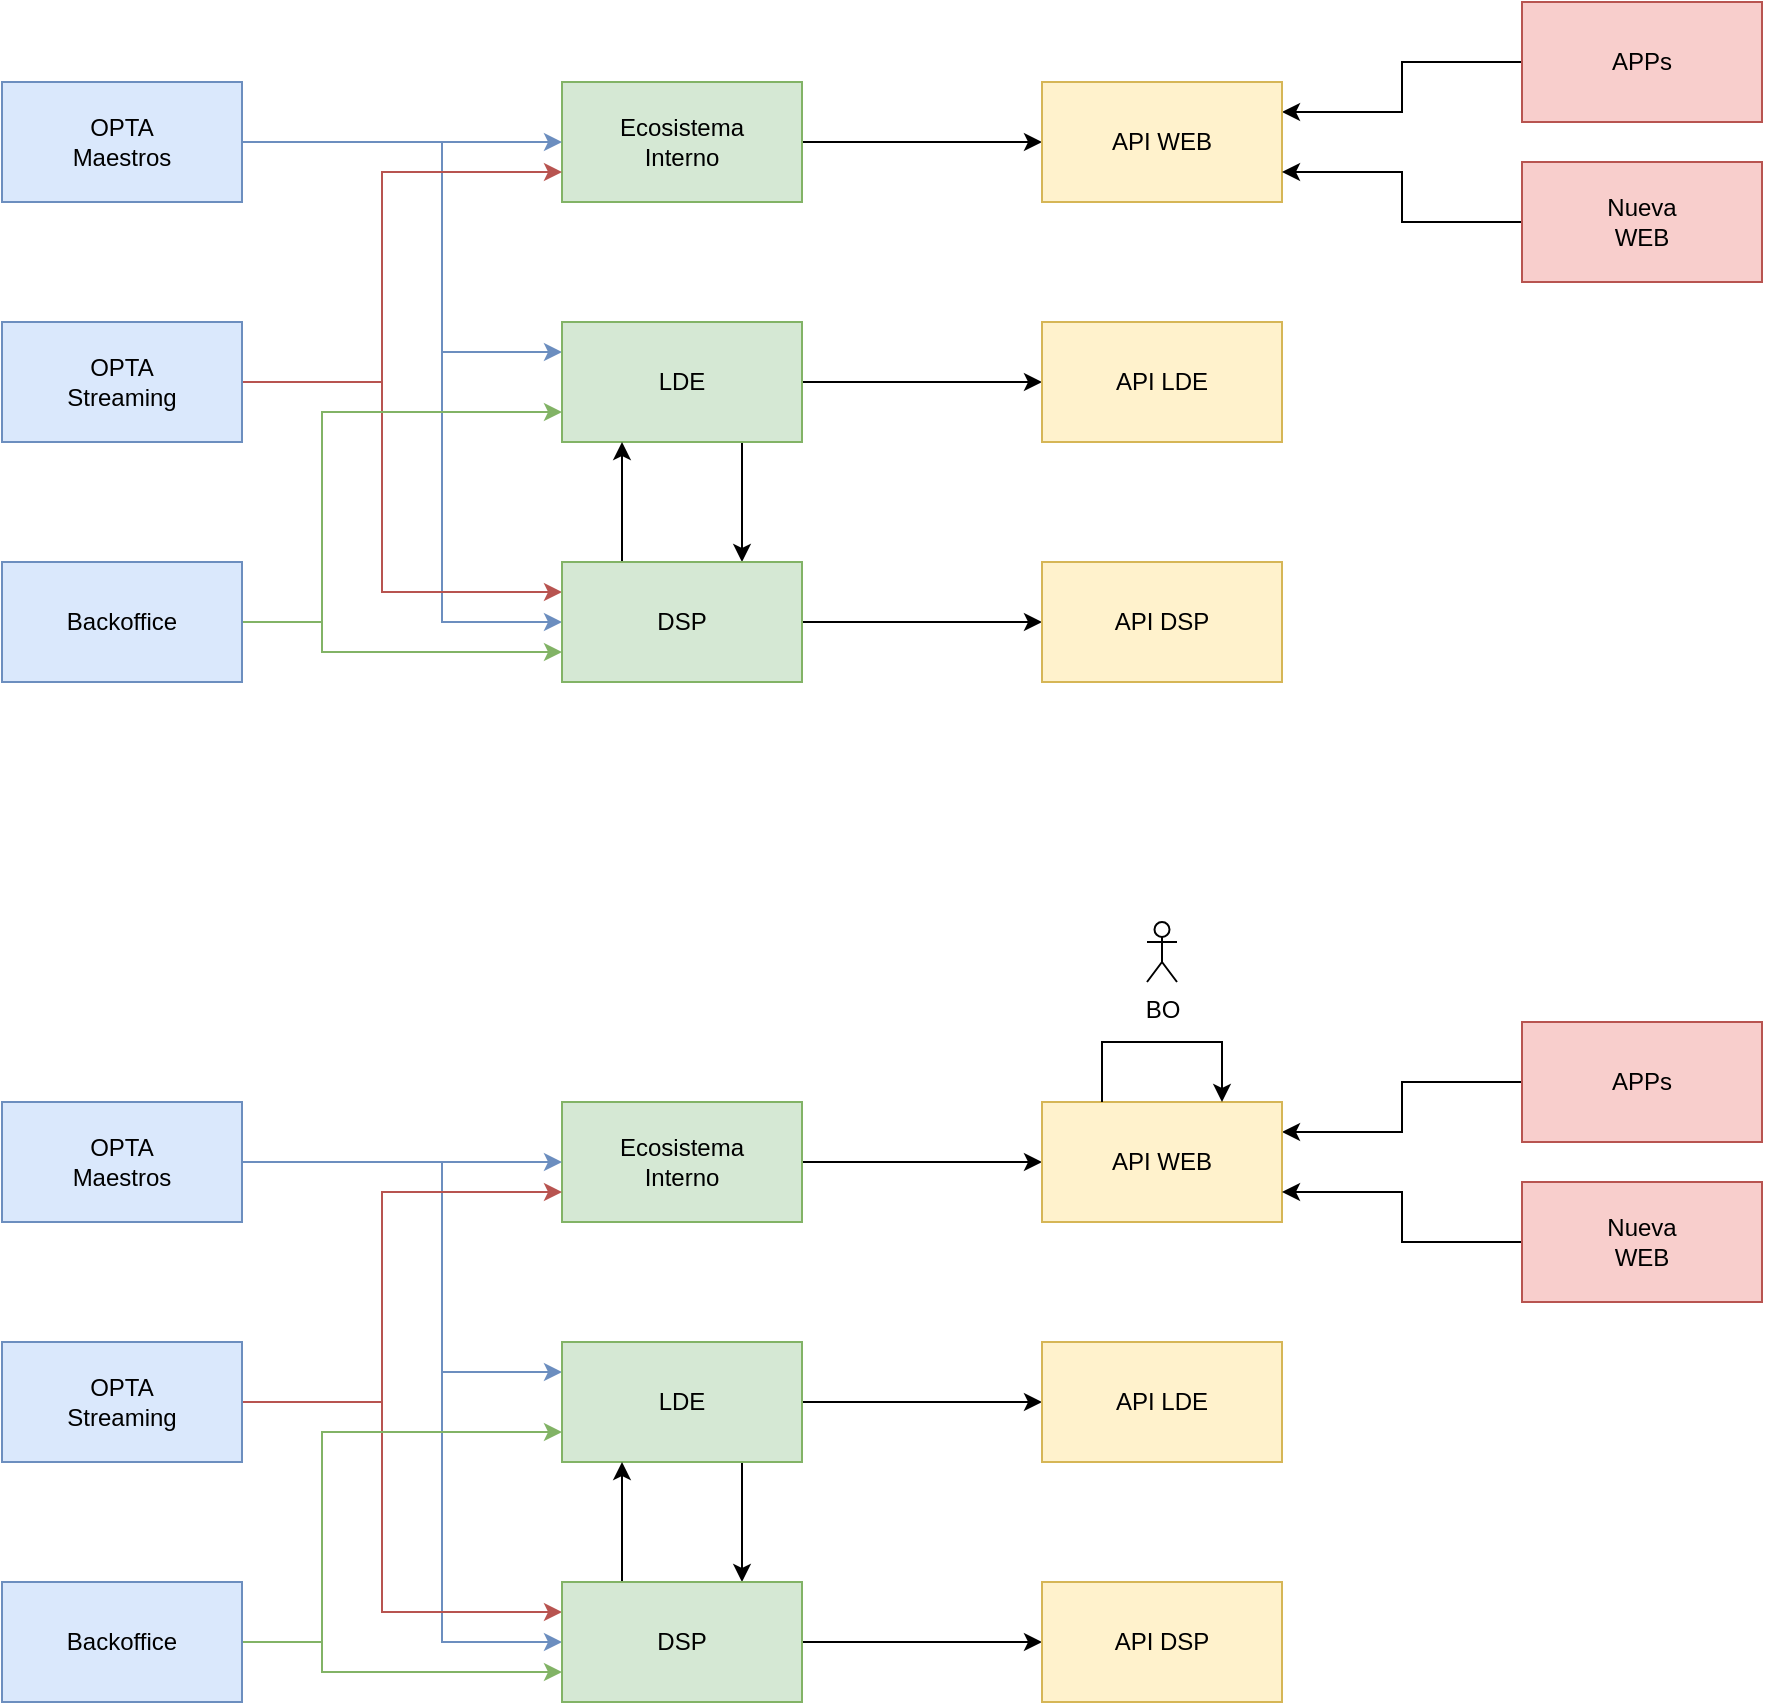 <mxfile version="10.7.7" type="github"><diagram id="LHsivkUOgNUUJiMmCGNN" name="Page-1"><mxGraphModel dx="1396" dy="716" grid="1" gridSize="10" guides="1" tooltips="1" connect="1" arrows="1" fold="1" page="1" pageScale="1" pageWidth="2336" pageHeight="1654" math="0" shadow="0"><root><mxCell id="0"/><mxCell id="1" parent="0"/><mxCell id="TjyyEjWZZy7XqdxX7_MF-12" style="edgeStyle=orthogonalEdgeStyle;rounded=0;orthogonalLoop=1;jettySize=auto;html=1;exitX=1;exitY=0.5;exitDx=0;exitDy=0;entryX=0;entryY=0.5;entryDx=0;entryDy=0;" parent="1" source="TjyyEjWZZy7XqdxX7_MF-1" target="TjyyEjWZZy7XqdxX7_MF-9" edge="1"><mxGeometry relative="1" as="geometry"><mxPoint x="800" y="320" as="targetPoint"/></mxGeometry></mxCell><mxCell id="TjyyEjWZZy7XqdxX7_MF-1" value="Ecosistema&lt;br&gt;Interno&lt;br&gt;" style="rounded=0;whiteSpace=wrap;html=1;fillColor=#d5e8d4;strokeColor=#82b366;" parent="1" vertex="1"><mxGeometry x="520" y="290" width="120" height="60" as="geometry"/></mxCell><mxCell id="TjyyEjWZZy7XqdxX7_MF-16" style="edgeStyle=orthogonalEdgeStyle;rounded=0;orthogonalLoop=1;jettySize=auto;html=1;exitX=1;exitY=0.5;exitDx=0;exitDy=0;entryX=0;entryY=0.5;entryDx=0;entryDy=0;fillColor=#dae8fc;strokeColor=#6c8ebf;" parent="1" source="TjyyEjWZZy7XqdxX7_MF-2" target="TjyyEjWZZy7XqdxX7_MF-1" edge="1"><mxGeometry relative="1" as="geometry"/></mxCell><mxCell id="TjyyEjWZZy7XqdxX7_MF-17" style="edgeStyle=orthogonalEdgeStyle;rounded=0;orthogonalLoop=1;jettySize=auto;html=1;exitX=1;exitY=0.5;exitDx=0;exitDy=0;entryX=0;entryY=0.25;entryDx=0;entryDy=0;fillColor=#dae8fc;strokeColor=#6c8ebf;" parent="1" source="TjyyEjWZZy7XqdxX7_MF-2" target="TjyyEjWZZy7XqdxX7_MF-4" edge="1"><mxGeometry relative="1" as="geometry"><Array as="points"><mxPoint x="460" y="320"/><mxPoint x="460" y="425"/></Array></mxGeometry></mxCell><mxCell id="TjyyEjWZZy7XqdxX7_MF-18" style="edgeStyle=orthogonalEdgeStyle;rounded=0;orthogonalLoop=1;jettySize=auto;html=1;exitX=1;exitY=0.5;exitDx=0;exitDy=0;entryX=0;entryY=0.5;entryDx=0;entryDy=0;fillColor=#dae8fc;strokeColor=#6c8ebf;" parent="1" source="TjyyEjWZZy7XqdxX7_MF-2" target="TjyyEjWZZy7XqdxX7_MF-6" edge="1"><mxGeometry relative="1" as="geometry"><Array as="points"><mxPoint x="460" y="320"/><mxPoint x="460" y="560"/></Array></mxGeometry></mxCell><mxCell id="TjyyEjWZZy7XqdxX7_MF-2" value="OPTA&lt;br&gt;Maestros&lt;br&gt;" style="rounded=0;whiteSpace=wrap;html=1;fillColor=#dae8fc;strokeColor=#6c8ebf;" parent="1" vertex="1"><mxGeometry x="240" y="290" width="120" height="60" as="geometry"/></mxCell><mxCell id="TjyyEjWZZy7XqdxX7_MF-19" style="edgeStyle=orthogonalEdgeStyle;rounded=0;orthogonalLoop=1;jettySize=auto;html=1;exitX=1;exitY=0.5;exitDx=0;exitDy=0;entryX=0;entryY=0.75;entryDx=0;entryDy=0;fillColor=#f8cecc;strokeColor=#b85450;" parent="1" source="TjyyEjWZZy7XqdxX7_MF-3" target="TjyyEjWZZy7XqdxX7_MF-1" edge="1"><mxGeometry relative="1" as="geometry"><Array as="points"><mxPoint x="430" y="440"/><mxPoint x="430" y="335"/></Array></mxGeometry></mxCell><mxCell id="TjyyEjWZZy7XqdxX7_MF-20" style="edgeStyle=orthogonalEdgeStyle;rounded=0;orthogonalLoop=1;jettySize=auto;html=1;exitX=1;exitY=0.5;exitDx=0;exitDy=0;entryX=0;entryY=0.25;entryDx=0;entryDy=0;fillColor=#f8cecc;strokeColor=#b85450;" parent="1" source="TjyyEjWZZy7XqdxX7_MF-3" target="TjyyEjWZZy7XqdxX7_MF-6" edge="1"><mxGeometry relative="1" as="geometry"><Array as="points"><mxPoint x="430" y="440"/><mxPoint x="430" y="545"/></Array></mxGeometry></mxCell><mxCell id="TjyyEjWZZy7XqdxX7_MF-3" value="OPTA&lt;br&gt;Streaming&lt;br&gt;" style="rounded=0;whiteSpace=wrap;html=1;fillColor=#dae8fc;strokeColor=#6c8ebf;" parent="1" vertex="1"><mxGeometry x="240" y="410" width="120" height="60" as="geometry"/></mxCell><mxCell id="TjyyEjWZZy7XqdxX7_MF-23" style="edgeStyle=orthogonalEdgeStyle;rounded=0;orthogonalLoop=1;jettySize=auto;html=1;exitX=1;exitY=0.5;exitDx=0;exitDy=0;entryX=0;entryY=0.5;entryDx=0;entryDy=0;" parent="1" source="TjyyEjWZZy7XqdxX7_MF-4" target="TjyyEjWZZy7XqdxX7_MF-10" edge="1"><mxGeometry relative="1" as="geometry"/></mxCell><mxCell id="TjyyEjWZZy7XqdxX7_MF-26" style="edgeStyle=orthogonalEdgeStyle;rounded=0;orthogonalLoop=1;jettySize=auto;html=1;exitX=0.75;exitY=1;exitDx=0;exitDy=0;entryX=0.75;entryY=0;entryDx=0;entryDy=0;" parent="1" source="TjyyEjWZZy7XqdxX7_MF-4" target="TjyyEjWZZy7XqdxX7_MF-6" edge="1"><mxGeometry relative="1" as="geometry"/></mxCell><mxCell id="TjyyEjWZZy7XqdxX7_MF-4" value="LDE&lt;br&gt;" style="rounded=0;whiteSpace=wrap;html=1;fillColor=#d5e8d4;strokeColor=#82b366;" parent="1" vertex="1"><mxGeometry x="520" y="410" width="120" height="60" as="geometry"/></mxCell><mxCell id="TjyyEjWZZy7XqdxX7_MF-24" style="edgeStyle=orthogonalEdgeStyle;rounded=0;orthogonalLoop=1;jettySize=auto;html=1;exitX=1;exitY=0.5;exitDx=0;exitDy=0;entryX=0;entryY=0.5;entryDx=0;entryDy=0;" parent="1" source="TjyyEjWZZy7XqdxX7_MF-6" target="TjyyEjWZZy7XqdxX7_MF-11" edge="1"><mxGeometry relative="1" as="geometry"/></mxCell><mxCell id="TjyyEjWZZy7XqdxX7_MF-27" style="edgeStyle=orthogonalEdgeStyle;rounded=0;orthogonalLoop=1;jettySize=auto;html=1;exitX=0.25;exitY=0;exitDx=0;exitDy=0;entryX=0.25;entryY=1;entryDx=0;entryDy=0;" parent="1" source="TjyyEjWZZy7XqdxX7_MF-6" target="TjyyEjWZZy7XqdxX7_MF-4" edge="1"><mxGeometry relative="1" as="geometry"/></mxCell><mxCell id="TjyyEjWZZy7XqdxX7_MF-6" value="DSP&lt;br&gt;" style="rounded=0;whiteSpace=wrap;html=1;fillColor=#d5e8d4;strokeColor=#82b366;" parent="1" vertex="1"><mxGeometry x="520" y="530" width="120" height="60" as="geometry"/></mxCell><mxCell id="TjyyEjWZZy7XqdxX7_MF-21" style="edgeStyle=orthogonalEdgeStyle;rounded=0;orthogonalLoop=1;jettySize=auto;html=1;exitX=1;exitY=0.5;exitDx=0;exitDy=0;entryX=0;entryY=0.75;entryDx=0;entryDy=0;fillColor=#d5e8d4;strokeColor=#82b366;" parent="1" source="TjyyEjWZZy7XqdxX7_MF-7" target="TjyyEjWZZy7XqdxX7_MF-6" edge="1"><mxGeometry relative="1" as="geometry"><Array as="points"><mxPoint x="400" y="560"/><mxPoint x="400" y="575"/></Array></mxGeometry></mxCell><mxCell id="TjyyEjWZZy7XqdxX7_MF-22" style="edgeStyle=orthogonalEdgeStyle;rounded=0;orthogonalLoop=1;jettySize=auto;html=1;exitX=1;exitY=0.5;exitDx=0;exitDy=0;entryX=0;entryY=0.75;entryDx=0;entryDy=0;fillColor=#d5e8d4;strokeColor=#82b366;" parent="1" source="TjyyEjWZZy7XqdxX7_MF-7" target="TjyyEjWZZy7XqdxX7_MF-4" edge="1"><mxGeometry relative="1" as="geometry"><Array as="points"><mxPoint x="400" y="560"/><mxPoint x="400" y="455"/></Array></mxGeometry></mxCell><mxCell id="TjyyEjWZZy7XqdxX7_MF-7" value="Backoffice&lt;br&gt;" style="rounded=0;whiteSpace=wrap;html=1;fillColor=#dae8fc;strokeColor=#6c8ebf;" parent="1" vertex="1"><mxGeometry x="240" y="530" width="120" height="60" as="geometry"/></mxCell><mxCell id="TjyyEjWZZy7XqdxX7_MF-14" style="edgeStyle=orthogonalEdgeStyle;rounded=0;orthogonalLoop=1;jettySize=auto;html=1;exitX=0;exitY=0.5;exitDx=0;exitDy=0;entryX=1;entryY=0.25;entryDx=0;entryDy=0;" parent="1" source="TjyyEjWZZy7XqdxX7_MF-8" target="TjyyEjWZZy7XqdxX7_MF-9" edge="1"><mxGeometry relative="1" as="geometry"/></mxCell><mxCell id="TjyyEjWZZy7XqdxX7_MF-8" value="APPs&lt;br&gt;" style="rounded=0;whiteSpace=wrap;html=1;fillColor=#f8cecc;strokeColor=#b85450;" parent="1" vertex="1"><mxGeometry x="1000" y="250" width="120" height="60" as="geometry"/></mxCell><mxCell id="TjyyEjWZZy7XqdxX7_MF-9" value="API WEB&lt;br&gt;" style="rounded=0;whiteSpace=wrap;html=1;fillColor=#fff2cc;strokeColor=#d6b656;" parent="1" vertex="1"><mxGeometry x="760" y="290" width="120" height="60" as="geometry"/></mxCell><mxCell id="TjyyEjWZZy7XqdxX7_MF-10" value="API LDE&lt;br&gt;" style="rounded=0;whiteSpace=wrap;html=1;fillColor=#fff2cc;strokeColor=#d6b656;" parent="1" vertex="1"><mxGeometry x="760" y="410" width="120" height="60" as="geometry"/></mxCell><mxCell id="TjyyEjWZZy7XqdxX7_MF-11" value="API DSP&lt;br&gt;" style="rounded=0;whiteSpace=wrap;html=1;fillColor=#fff2cc;strokeColor=#d6b656;" parent="1" vertex="1"><mxGeometry x="760" y="530" width="120" height="60" as="geometry"/></mxCell><mxCell id="TjyyEjWZZy7XqdxX7_MF-29" style="edgeStyle=orthogonalEdgeStyle;rounded=0;orthogonalLoop=1;jettySize=auto;html=1;exitX=0;exitY=0.5;exitDx=0;exitDy=0;entryX=1;entryY=0.75;entryDx=0;entryDy=0;" parent="1" source="TjyyEjWZZy7XqdxX7_MF-28" target="TjyyEjWZZy7XqdxX7_MF-9" edge="1"><mxGeometry relative="1" as="geometry"/></mxCell><mxCell id="TjyyEjWZZy7XqdxX7_MF-28" value="Nueva&lt;br&gt;WEB&lt;br&gt;" style="rounded=0;whiteSpace=wrap;html=1;fillColor=#f8cecc;strokeColor=#b85450;" parent="1" vertex="1"><mxGeometry x="1000" y="330" width="120" height="60" as="geometry"/></mxCell><mxCell id="gYBD2t718kt2oSgxCIuQ-1" style="edgeStyle=orthogonalEdgeStyle;rounded=0;orthogonalLoop=1;jettySize=auto;html=1;exitX=1;exitY=0.5;exitDx=0;exitDy=0;entryX=0;entryY=0.5;entryDx=0;entryDy=0;" edge="1" parent="1" source="gYBD2t718kt2oSgxCIuQ-2" target="gYBD2t718kt2oSgxCIuQ-21"><mxGeometry relative="1" as="geometry"><mxPoint x="800" y="830" as="targetPoint"/></mxGeometry></mxCell><mxCell id="gYBD2t718kt2oSgxCIuQ-2" value="Ecosistema&lt;br&gt;Interno&lt;br&gt;" style="rounded=0;whiteSpace=wrap;html=1;fillColor=#d5e8d4;strokeColor=#82b366;" vertex="1" parent="1"><mxGeometry x="520" y="800" width="120" height="60" as="geometry"/></mxCell><mxCell id="gYBD2t718kt2oSgxCIuQ-3" style="edgeStyle=orthogonalEdgeStyle;rounded=0;orthogonalLoop=1;jettySize=auto;html=1;exitX=1;exitY=0.5;exitDx=0;exitDy=0;entryX=0;entryY=0.5;entryDx=0;entryDy=0;fillColor=#dae8fc;strokeColor=#6c8ebf;" edge="1" parent="1" source="gYBD2t718kt2oSgxCIuQ-6" target="gYBD2t718kt2oSgxCIuQ-2"><mxGeometry relative="1" as="geometry"/></mxCell><mxCell id="gYBD2t718kt2oSgxCIuQ-4" style="edgeStyle=orthogonalEdgeStyle;rounded=0;orthogonalLoop=1;jettySize=auto;html=1;exitX=1;exitY=0.5;exitDx=0;exitDy=0;entryX=0;entryY=0.25;entryDx=0;entryDy=0;fillColor=#dae8fc;strokeColor=#6c8ebf;" edge="1" parent="1" source="gYBD2t718kt2oSgxCIuQ-6" target="gYBD2t718kt2oSgxCIuQ-12"><mxGeometry relative="1" as="geometry"><Array as="points"><mxPoint x="460" y="830"/><mxPoint x="460" y="935"/></Array></mxGeometry></mxCell><mxCell id="gYBD2t718kt2oSgxCIuQ-5" style="edgeStyle=orthogonalEdgeStyle;rounded=0;orthogonalLoop=1;jettySize=auto;html=1;exitX=1;exitY=0.5;exitDx=0;exitDy=0;entryX=0;entryY=0.5;entryDx=0;entryDy=0;fillColor=#dae8fc;strokeColor=#6c8ebf;" edge="1" parent="1" source="gYBD2t718kt2oSgxCIuQ-6" target="gYBD2t718kt2oSgxCIuQ-15"><mxGeometry relative="1" as="geometry"><Array as="points"><mxPoint x="460" y="830"/><mxPoint x="460" y="1070"/></Array></mxGeometry></mxCell><mxCell id="gYBD2t718kt2oSgxCIuQ-6" value="OPTA&lt;br&gt;Maestros&lt;br&gt;" style="rounded=0;whiteSpace=wrap;html=1;fillColor=#dae8fc;strokeColor=#6c8ebf;" vertex="1" parent="1"><mxGeometry x="240" y="800" width="120" height="60" as="geometry"/></mxCell><mxCell id="gYBD2t718kt2oSgxCIuQ-7" style="edgeStyle=orthogonalEdgeStyle;rounded=0;orthogonalLoop=1;jettySize=auto;html=1;exitX=1;exitY=0.5;exitDx=0;exitDy=0;entryX=0;entryY=0.75;entryDx=0;entryDy=0;fillColor=#f8cecc;strokeColor=#b85450;" edge="1" parent="1" source="gYBD2t718kt2oSgxCIuQ-9" target="gYBD2t718kt2oSgxCIuQ-2"><mxGeometry relative="1" as="geometry"><Array as="points"><mxPoint x="430" y="950"/><mxPoint x="430" y="845"/></Array></mxGeometry></mxCell><mxCell id="gYBD2t718kt2oSgxCIuQ-8" style="edgeStyle=orthogonalEdgeStyle;rounded=0;orthogonalLoop=1;jettySize=auto;html=1;exitX=1;exitY=0.5;exitDx=0;exitDy=0;entryX=0;entryY=0.25;entryDx=0;entryDy=0;fillColor=#f8cecc;strokeColor=#b85450;" edge="1" parent="1" source="gYBD2t718kt2oSgxCIuQ-9" target="gYBD2t718kt2oSgxCIuQ-15"><mxGeometry relative="1" as="geometry"><Array as="points"><mxPoint x="430" y="950"/><mxPoint x="430" y="1055"/></Array></mxGeometry></mxCell><mxCell id="gYBD2t718kt2oSgxCIuQ-9" value="OPTA&lt;br&gt;Streaming&lt;br&gt;" style="rounded=0;whiteSpace=wrap;html=1;fillColor=#dae8fc;strokeColor=#6c8ebf;" vertex="1" parent="1"><mxGeometry x="240" y="920" width="120" height="60" as="geometry"/></mxCell><mxCell id="gYBD2t718kt2oSgxCIuQ-10" style="edgeStyle=orthogonalEdgeStyle;rounded=0;orthogonalLoop=1;jettySize=auto;html=1;exitX=1;exitY=0.5;exitDx=0;exitDy=0;entryX=0;entryY=0.5;entryDx=0;entryDy=0;" edge="1" parent="1" source="gYBD2t718kt2oSgxCIuQ-12" target="gYBD2t718kt2oSgxCIuQ-22"><mxGeometry relative="1" as="geometry"/></mxCell><mxCell id="gYBD2t718kt2oSgxCIuQ-11" style="edgeStyle=orthogonalEdgeStyle;rounded=0;orthogonalLoop=1;jettySize=auto;html=1;exitX=0.75;exitY=1;exitDx=0;exitDy=0;entryX=0.75;entryY=0;entryDx=0;entryDy=0;" edge="1" parent="1" source="gYBD2t718kt2oSgxCIuQ-12" target="gYBD2t718kt2oSgxCIuQ-15"><mxGeometry relative="1" as="geometry"/></mxCell><mxCell id="gYBD2t718kt2oSgxCIuQ-12" value="LDE&lt;br&gt;" style="rounded=0;whiteSpace=wrap;html=1;fillColor=#d5e8d4;strokeColor=#82b366;" vertex="1" parent="1"><mxGeometry x="520" y="920" width="120" height="60" as="geometry"/></mxCell><mxCell id="gYBD2t718kt2oSgxCIuQ-13" style="edgeStyle=orthogonalEdgeStyle;rounded=0;orthogonalLoop=1;jettySize=auto;html=1;exitX=1;exitY=0.5;exitDx=0;exitDy=0;entryX=0;entryY=0.5;entryDx=0;entryDy=0;" edge="1" parent="1" source="gYBD2t718kt2oSgxCIuQ-15" target="gYBD2t718kt2oSgxCIuQ-23"><mxGeometry relative="1" as="geometry"/></mxCell><mxCell id="gYBD2t718kt2oSgxCIuQ-14" style="edgeStyle=orthogonalEdgeStyle;rounded=0;orthogonalLoop=1;jettySize=auto;html=1;exitX=0.25;exitY=0;exitDx=0;exitDy=0;entryX=0.25;entryY=1;entryDx=0;entryDy=0;" edge="1" parent="1" source="gYBD2t718kt2oSgxCIuQ-15" target="gYBD2t718kt2oSgxCIuQ-12"><mxGeometry relative="1" as="geometry"/></mxCell><mxCell id="gYBD2t718kt2oSgxCIuQ-15" value="DSP&lt;br&gt;" style="rounded=0;whiteSpace=wrap;html=1;fillColor=#d5e8d4;strokeColor=#82b366;" vertex="1" parent="1"><mxGeometry x="520" y="1040" width="120" height="60" as="geometry"/></mxCell><mxCell id="gYBD2t718kt2oSgxCIuQ-16" style="edgeStyle=orthogonalEdgeStyle;rounded=0;orthogonalLoop=1;jettySize=auto;html=1;exitX=1;exitY=0.5;exitDx=0;exitDy=0;entryX=0;entryY=0.75;entryDx=0;entryDy=0;fillColor=#d5e8d4;strokeColor=#82b366;" edge="1" parent="1" source="gYBD2t718kt2oSgxCIuQ-18" target="gYBD2t718kt2oSgxCIuQ-15"><mxGeometry relative="1" as="geometry"><Array as="points"><mxPoint x="400" y="1070"/><mxPoint x="400" y="1085"/></Array></mxGeometry></mxCell><mxCell id="gYBD2t718kt2oSgxCIuQ-17" style="edgeStyle=orthogonalEdgeStyle;rounded=0;orthogonalLoop=1;jettySize=auto;html=1;exitX=1;exitY=0.5;exitDx=0;exitDy=0;entryX=0;entryY=0.75;entryDx=0;entryDy=0;fillColor=#d5e8d4;strokeColor=#82b366;" edge="1" parent="1" source="gYBD2t718kt2oSgxCIuQ-18" target="gYBD2t718kt2oSgxCIuQ-12"><mxGeometry relative="1" as="geometry"><Array as="points"><mxPoint x="400" y="1070"/><mxPoint x="400" y="965"/></Array></mxGeometry></mxCell><mxCell id="gYBD2t718kt2oSgxCIuQ-18" value="Backoffice&lt;br&gt;" style="rounded=0;whiteSpace=wrap;html=1;fillColor=#dae8fc;strokeColor=#6c8ebf;" vertex="1" parent="1"><mxGeometry x="240" y="1040" width="120" height="60" as="geometry"/></mxCell><mxCell id="gYBD2t718kt2oSgxCIuQ-19" style="edgeStyle=orthogonalEdgeStyle;rounded=0;orthogonalLoop=1;jettySize=auto;html=1;exitX=0;exitY=0.5;exitDx=0;exitDy=0;entryX=1;entryY=0.25;entryDx=0;entryDy=0;" edge="1" parent="1" source="gYBD2t718kt2oSgxCIuQ-20" target="gYBD2t718kt2oSgxCIuQ-21"><mxGeometry relative="1" as="geometry"/></mxCell><mxCell id="gYBD2t718kt2oSgxCIuQ-20" value="APPs&lt;br&gt;" style="rounded=0;whiteSpace=wrap;html=1;fillColor=#f8cecc;strokeColor=#b85450;" vertex="1" parent="1"><mxGeometry x="1000" y="760" width="120" height="60" as="geometry"/></mxCell><mxCell id="gYBD2t718kt2oSgxCIuQ-21" value="API WEB&lt;br&gt;" style="rounded=0;whiteSpace=wrap;html=1;fillColor=#fff2cc;strokeColor=#d6b656;" vertex="1" parent="1"><mxGeometry x="760" y="800" width="120" height="60" as="geometry"/></mxCell><mxCell id="gYBD2t718kt2oSgxCIuQ-22" value="API LDE&lt;br&gt;" style="rounded=0;whiteSpace=wrap;html=1;fillColor=#fff2cc;strokeColor=#d6b656;" vertex="1" parent="1"><mxGeometry x="760" y="920" width="120" height="60" as="geometry"/></mxCell><mxCell id="gYBD2t718kt2oSgxCIuQ-23" value="API DSP&lt;br&gt;" style="rounded=0;whiteSpace=wrap;html=1;fillColor=#fff2cc;strokeColor=#d6b656;" vertex="1" parent="1"><mxGeometry x="760" y="1040" width="120" height="60" as="geometry"/></mxCell><mxCell id="gYBD2t718kt2oSgxCIuQ-24" style="edgeStyle=orthogonalEdgeStyle;rounded=0;orthogonalLoop=1;jettySize=auto;html=1;exitX=0;exitY=0.5;exitDx=0;exitDy=0;entryX=1;entryY=0.75;entryDx=0;entryDy=0;" edge="1" parent="1" source="gYBD2t718kt2oSgxCIuQ-25" target="gYBD2t718kt2oSgxCIuQ-21"><mxGeometry relative="1" as="geometry"/></mxCell><mxCell id="gYBD2t718kt2oSgxCIuQ-25" value="Nueva&lt;br&gt;WEB&lt;br&gt;" style="rounded=0;whiteSpace=wrap;html=1;fillColor=#f8cecc;strokeColor=#b85450;" vertex="1" parent="1"><mxGeometry x="1000" y="840" width="120" height="60" as="geometry"/></mxCell><mxCell id="gYBD2t718kt2oSgxCIuQ-26" style="edgeStyle=orthogonalEdgeStyle;rounded=0;orthogonalLoop=1;jettySize=auto;html=1;exitX=0.25;exitY=0;exitDx=0;exitDy=0;entryX=0.75;entryY=0;entryDx=0;entryDy=0;" edge="1" parent="1" source="gYBD2t718kt2oSgxCIuQ-21" target="gYBD2t718kt2oSgxCIuQ-21"><mxGeometry relative="1" as="geometry"><Array as="points"><mxPoint x="790" y="770"/><mxPoint x="850" y="770"/></Array></mxGeometry></mxCell><mxCell id="gYBD2t718kt2oSgxCIuQ-27" value="BO" style="shape=umlActor;verticalLabelPosition=bottom;labelBackgroundColor=#ffffff;verticalAlign=top;html=1;outlineConnect=0;" vertex="1" parent="1"><mxGeometry x="812.5" y="710" width="15" height="30" as="geometry"/></mxCell></root></mxGraphModel></diagram></mxfile>
